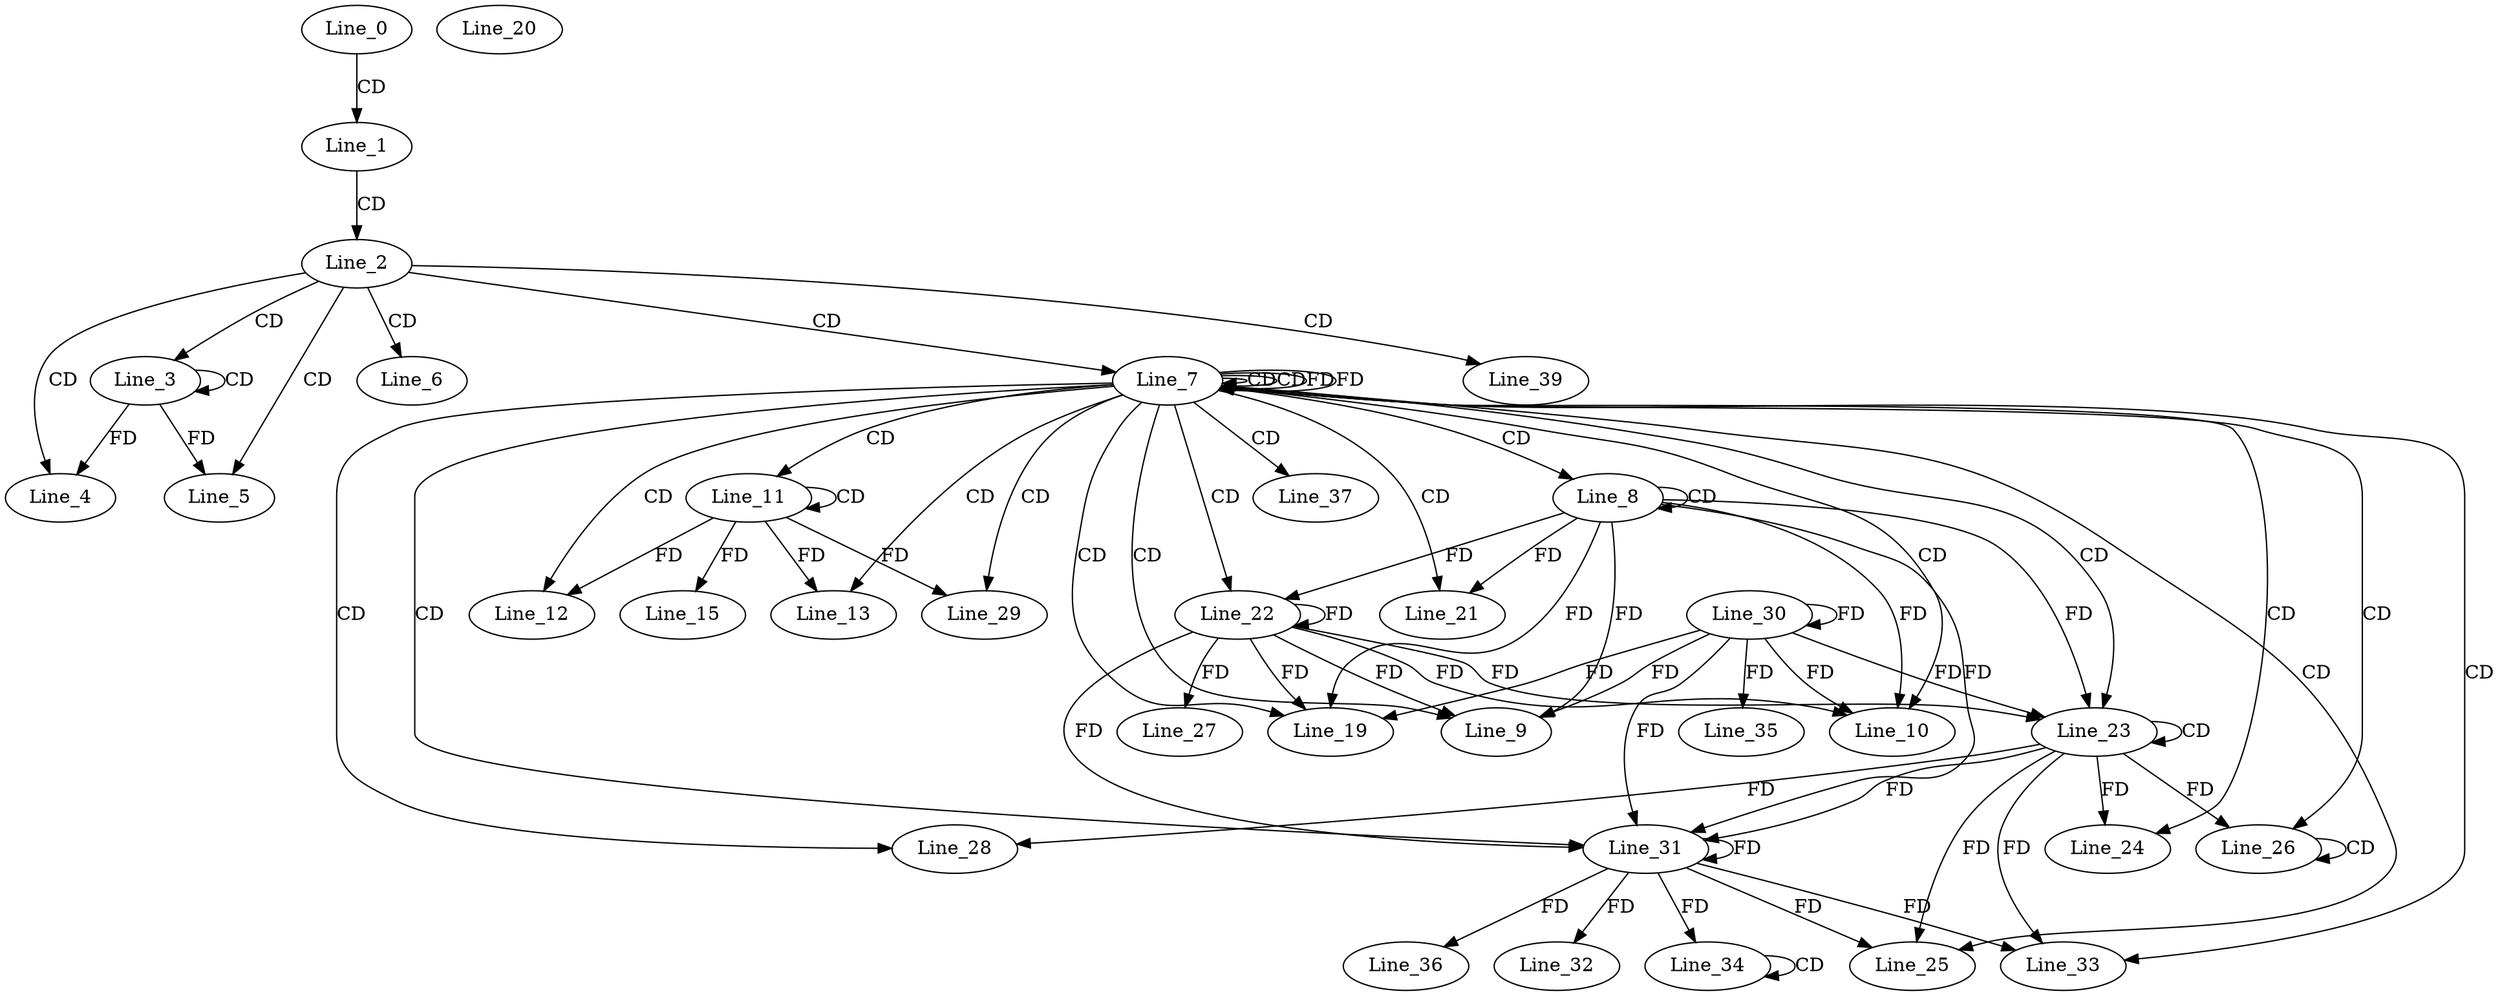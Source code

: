 digraph G {
  Line_0;
  Line_1;
  Line_2;
  Line_3;
  Line_3;
  Line_4;
  Line_5;
  Line_6;
  Line_7;
  Line_7;
  Line_7;
  Line_8;
  Line_8;
  Line_9;
  Line_10;
  Line_10;
  Line_11;
  Line_11;
  Line_12;
  Line_13;
  Line_13;
  Line_15;
  Line_19;
  Line_20;
  Line_20;
  Line_21;
  Line_22;
  Line_22;
  Line_23;
  Line_23;
  Line_24;
  Line_24;
  Line_25;
  Line_25;
  Line_26;
  Line_26;
  Line_26;
  Line_27;
  Line_28;
  Line_29;
  Line_30;
  Line_30;
  Line_31;
  Line_31;
  Line_32;
  Line_32;
  Line_33;
  Line_33;
  Line_34;
  Line_34;
  Line_34;
  Line_35;
  Line_36;
  Line_37;
  Line_39;
  Line_0 -> Line_1 [ label="CD" ];
  Line_1 -> Line_2 [ label="CD" ];
  Line_2 -> Line_3 [ label="CD" ];
  Line_3 -> Line_3 [ label="CD" ];
  Line_2 -> Line_4 [ label="CD" ];
  Line_3 -> Line_4 [ label="FD" ];
  Line_2 -> Line_5 [ label="CD" ];
  Line_3 -> Line_5 [ label="FD" ];
  Line_2 -> Line_6 [ label="CD" ];
  Line_2 -> Line_7 [ label="CD" ];
  Line_7 -> Line_7 [ label="CD" ];
  Line_7 -> Line_7 [ label="CD" ];
  Line_7 -> Line_7 [ label="FD" ];
  Line_7 -> Line_8 [ label="CD" ];
  Line_8 -> Line_8 [ label="CD" ];
  Line_7 -> Line_9 [ label="CD" ];
  Line_8 -> Line_9 [ label="FD" ];
  Line_7 -> Line_10 [ label="CD" ];
  Line_8 -> Line_10 [ label="FD" ];
  Line_7 -> Line_11 [ label="CD" ];
  Line_11 -> Line_11 [ label="CD" ];
  Line_7 -> Line_12 [ label="CD" ];
  Line_11 -> Line_12 [ label="FD" ];
  Line_7 -> Line_13 [ label="CD" ];
  Line_11 -> Line_13 [ label="FD" ];
  Line_11 -> Line_15 [ label="FD" ];
  Line_7 -> Line_19 [ label="CD" ];
  Line_8 -> Line_19 [ label="FD" ];
  Line_7 -> Line_21 [ label="CD" ];
  Line_8 -> Line_21 [ label="FD" ];
  Line_7 -> Line_22 [ label="CD" ];
  Line_8 -> Line_22 [ label="FD" ];
  Line_22 -> Line_22 [ label="FD" ];
  Line_7 -> Line_23 [ label="CD" ];
  Line_23 -> Line_23 [ label="CD" ];
  Line_8 -> Line_23 [ label="FD" ];
  Line_22 -> Line_23 [ label="FD" ];
  Line_7 -> Line_24 [ label="CD" ];
  Line_23 -> Line_24 [ label="FD" ];
  Line_7 -> Line_25 [ label="CD" ];
  Line_23 -> Line_25 [ label="FD" ];
  Line_7 -> Line_26 [ label="CD" ];
  Line_26 -> Line_26 [ label="CD" ];
  Line_23 -> Line_26 [ label="FD" ];
  Line_22 -> Line_27 [ label="FD" ];
  Line_7 -> Line_28 [ label="CD" ];
  Line_23 -> Line_28 [ label="FD" ];
  Line_7 -> Line_29 [ label="CD" ];
  Line_11 -> Line_29 [ label="FD" ];
  Line_30 -> Line_30 [ label="FD" ];
  Line_7 -> Line_31 [ label="CD" ];
  Line_23 -> Line_31 [ label="FD" ];
  Line_31 -> Line_31 [ label="FD" ];
  Line_8 -> Line_31 [ label="FD" ];
  Line_22 -> Line_31 [ label="FD" ];
  Line_30 -> Line_31 [ label="FD" ];
  Line_31 -> Line_32 [ label="FD" ];
  Line_7 -> Line_33 [ label="CD" ];
  Line_23 -> Line_33 [ label="FD" ];
  Line_31 -> Line_33 [ label="FD" ];
  Line_34 -> Line_34 [ label="CD" ];
  Line_31 -> Line_34 [ label="FD" ];
  Line_30 -> Line_35 [ label="FD" ];
  Line_31 -> Line_36 [ label="FD" ];
  Line_7 -> Line_37 [ label="CD" ];
  Line_2 -> Line_39 [ label="CD" ];
  Line_7 -> Line_7 [ label="FD" ];
  Line_22 -> Line_9 [ label="FD" ];
  Line_30 -> Line_9 [ label="FD" ];
  Line_22 -> Line_10 [ label="FD" ];
  Line_30 -> Line_10 [ label="FD" ];
  Line_22 -> Line_19 [ label="FD" ];
  Line_30 -> Line_19 [ label="FD" ];
  Line_30 -> Line_23 [ label="FD" ];
  Line_31 -> Line_25 [ label="FD" ];
}
